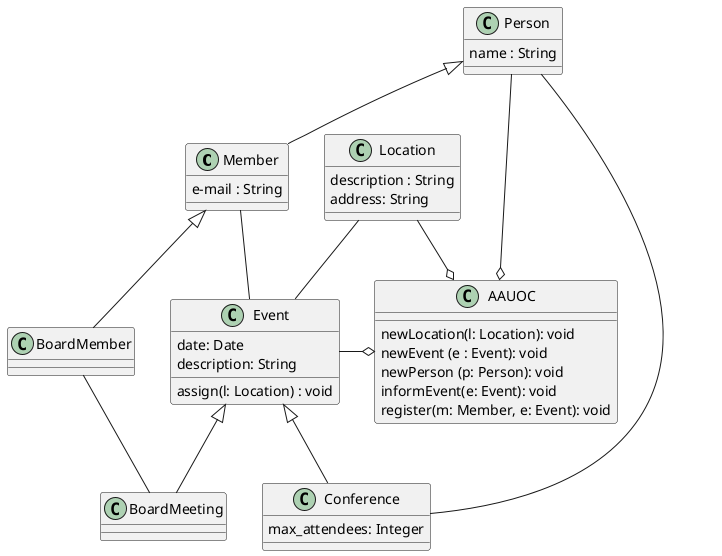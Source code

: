 @startuml

    class Member {
        e-mail : String
    }
    class BoardMember {
        }
    class Person {
        name : String
            }
    class Event {
        date: Date
        description: String
        assign(l: Location) : void
        }
    class Conference {
        max_attendees: Integer
        }
    class BoardMeeting {

        }
    class Location {
        description : String
        address: String
        }
    class AAUOC{
        newLocation(l: Location): void
        newEvent (e : Event): void
        newPerson (p: Person): void
        informEvent(e: Event): void
        register(m: Member, e: Event): void

    }

    Event <|-- Conference
    Event <|-- BoardMeeting

    Person  <|-- Member
    Member <|-- BoardMember

    Location -o AAUOC
    Event -o AAUOC
    Person -o AAUOC

    Location -- Event
    Member -- Event
    Person -- Conference
    BoardMember -- BoardMeeting

@enduml